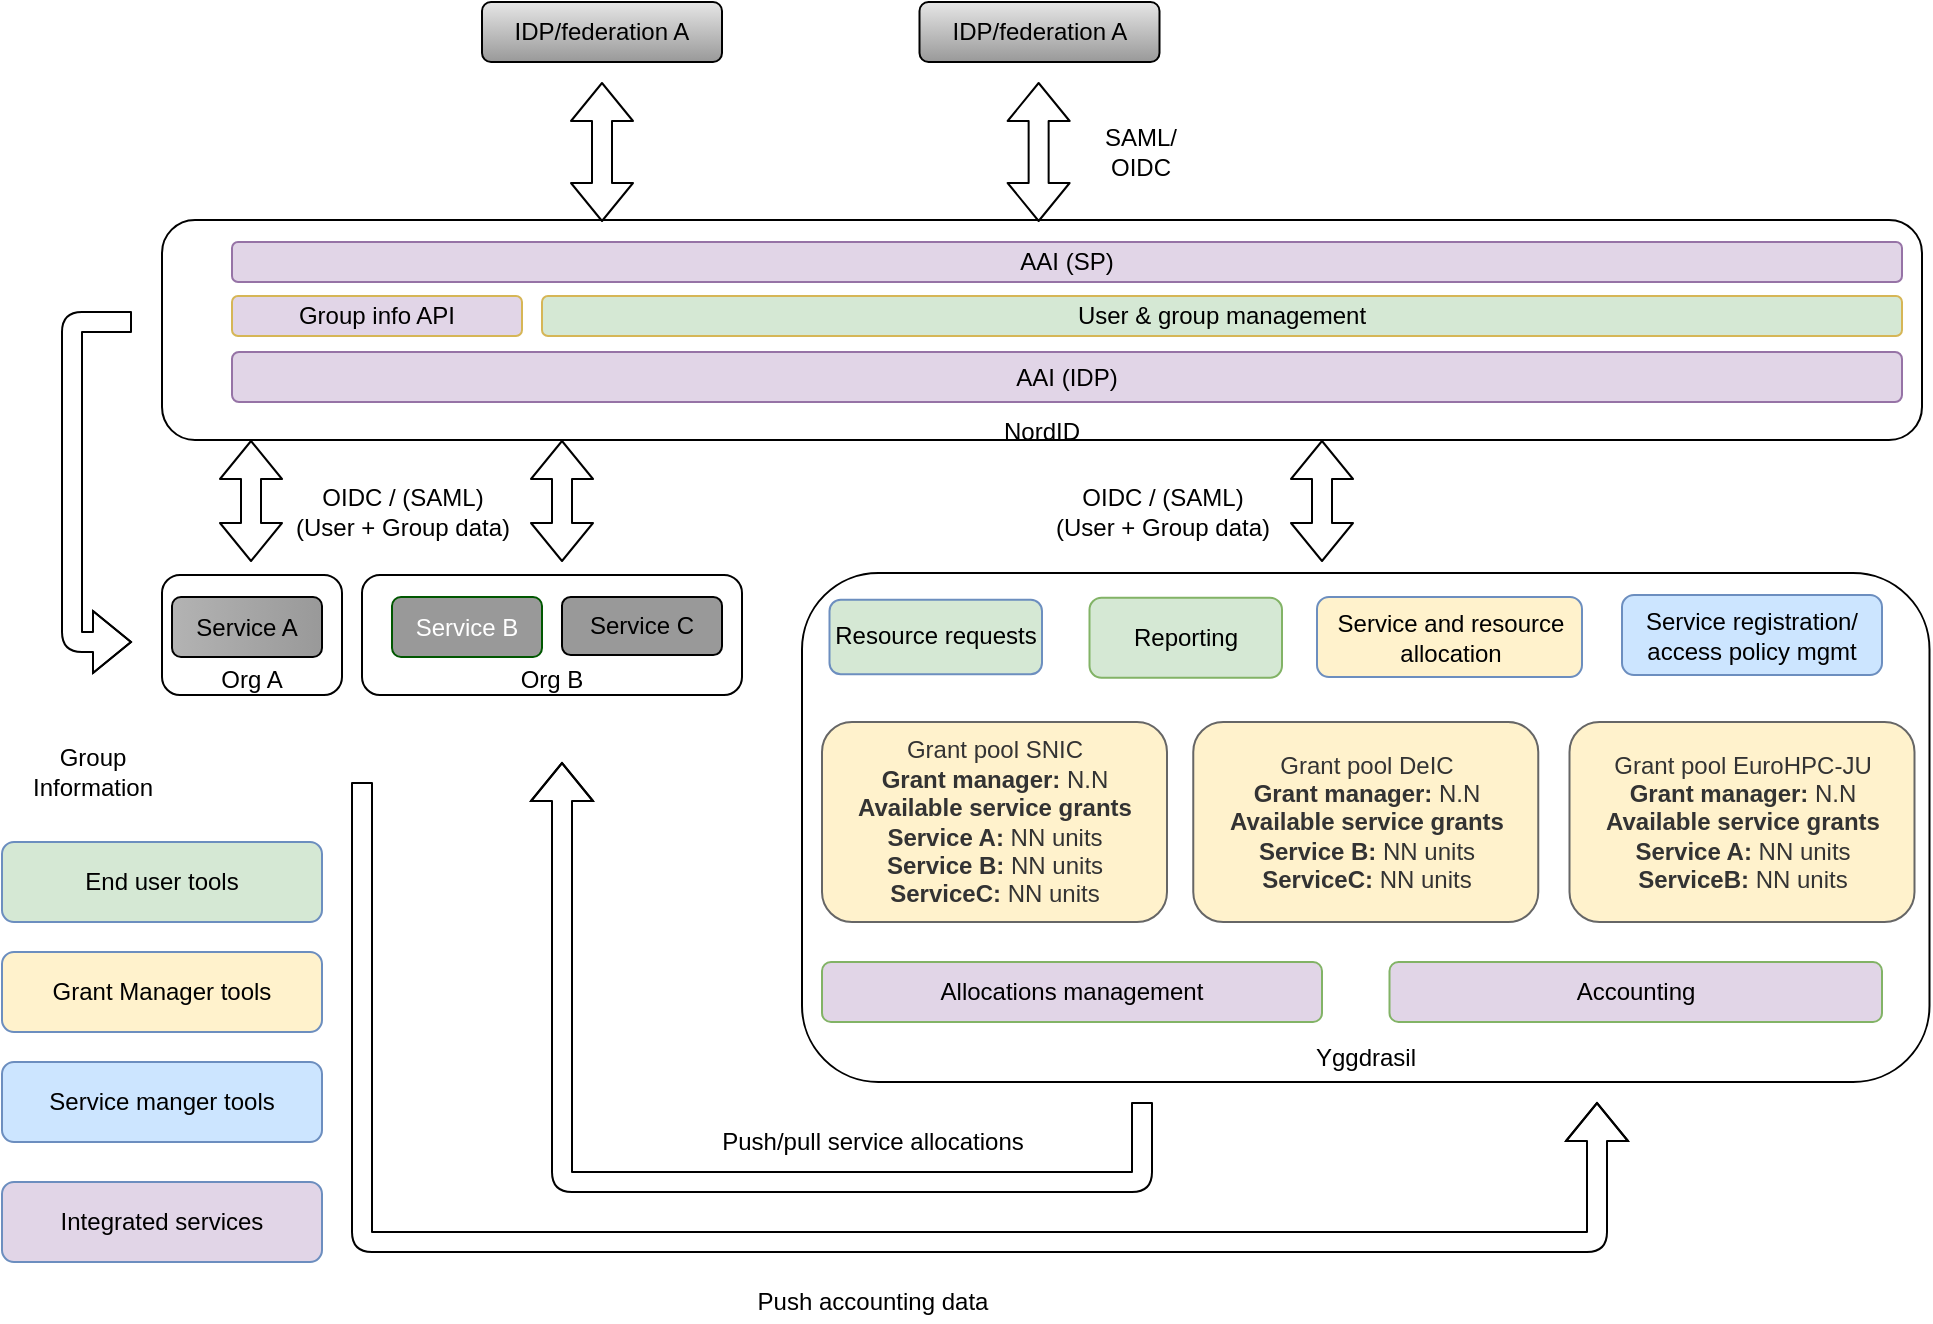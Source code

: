 <mxfile version="12.5.6" type="google"><diagram id="Oa96g0XPLMQR2prFlmdf" name="Page-1"><mxGraphModel dx="1067" dy="490" grid="1" gridSize="10" guides="1" tooltips="1" connect="1" arrows="1" fold="1" page="1" pageScale="1" pageWidth="850" pageHeight="1100" math="0" shadow="0"><root><mxCell id="0"/><mxCell id="1" parent="0"/><mxCell id="wxCRM1UKZonhGtlzGqlh-34" value="&lt;div&gt;&lt;br&gt;&lt;/div&gt;&lt;div&gt;&lt;br&gt;&lt;/div&gt;&lt;div&gt;&lt;br&gt;&lt;/div&gt;&lt;div&gt;&lt;br&gt;&lt;/div&gt;&lt;div&gt;&lt;br&gt;&lt;/div&gt;&lt;div&gt;&lt;br&gt;&lt;/div&gt;&lt;div&gt;&lt;br&gt;&lt;/div&gt;&lt;div&gt;&lt;br&gt;&lt;/div&gt;&lt;div&gt;&lt;br&gt;&lt;/div&gt;&lt;div&gt;&lt;br&gt;&lt;/div&gt;&lt;div&gt;&lt;br&gt;&lt;/div&gt;&lt;div&gt;&lt;br&gt;&lt;/div&gt;&lt;div&gt;&lt;br&gt;&lt;/div&gt;&lt;div&gt;&lt;br&gt;&lt;/div&gt;&lt;div&gt;&lt;br&gt;&lt;/div&gt;&lt;div&gt;&lt;br&gt;&lt;/div&gt;&lt;div&gt;Yggdrasil&lt;br&gt;&lt;/div&gt;" style="rounded=1;whiteSpace=wrap;html=1;" parent="1" vertex="1"><mxGeometry x="420" y="315.5" width="563.75" height="254.5" as="geometry"/></mxCell><mxCell id="s1aPzp62lzxRMiOec-zN-1" value="&lt;div&gt;&lt;br&gt;&lt;/div&gt;&lt;div&gt;&lt;br&gt;&lt;/div&gt;&lt;div&gt;&lt;br&gt;&lt;/div&gt;&lt;div&gt;&lt;br&gt;&lt;/div&gt;&lt;div&gt;&lt;br&gt;&lt;/div&gt;&lt;div&gt;&lt;br&gt;&lt;/div&gt;&lt;div&gt;&lt;br&gt;&lt;/div&gt;&lt;div&gt;NordID&lt;br&gt;&lt;/div&gt;" style="rounded=1;whiteSpace=wrap;html=1;" parent="1" vertex="1"><mxGeometry x="100" y="139" width="880" height="110" as="geometry"/></mxCell><mxCell id="s1aPzp62lzxRMiOec-zN-2" value="&lt;br&gt;&lt;div&gt;&lt;br&gt;&lt;/div&gt;&lt;div&gt;&lt;br&gt;&lt;/div&gt;&lt;div&gt;Org A&lt;br&gt;&lt;/div&gt;" style="rounded=1;whiteSpace=wrap;html=1;" parent="1" vertex="1"><mxGeometry x="100" y="316.5" width="90" height="60" as="geometry"/></mxCell><mxCell id="s1aPzp62lzxRMiOec-zN-18" value="&lt;div&gt;Service and resource&lt;/div&gt;&lt;div&gt;allocation&lt;br&gt;&lt;/div&gt;" style="rounded=1;whiteSpace=wrap;html=1;fillColor=#FFF2CC;strokeColor=#6c8ebf;" parent="1" vertex="1"><mxGeometry x="677.5" y="327.5" width="132.5" height="40" as="geometry"/></mxCell><mxCell id="s1aPzp62lzxRMiOec-zN-31" value="User &amp;amp; group management" style="rounded=1;whiteSpace=wrap;html=1;fillColor=#D5E8D4;strokeColor=#d6b656;" parent="1" vertex="1"><mxGeometry x="290" y="177" width="680" height="20" as="geometry"/></mxCell><mxCell id="s1aPzp62lzxRMiOec-zN-39" value="AAI (IDP)" style="rounded=1;whiteSpace=wrap;html=1;fillColor=#e1d5e7;strokeColor=#9673a6;arcSize=14;" parent="1" vertex="1"><mxGeometry x="135" y="205" width="835" height="25" as="geometry"/></mxCell><mxCell id="s1aPzp62lzxRMiOec-zN-40" value="Service A" style="rounded=1;whiteSpace=wrap;html=1;gradientColor=#999999;fillColor=#B3B3B3;gradientDirection=east;" parent="1" vertex="1"><mxGeometry x="105" y="327.5" width="75" height="30" as="geometry"/></mxCell><mxCell id="s1aPzp62lzxRMiOec-zN-46" value="&lt;br&gt;&lt;div&gt;&lt;br&gt;&lt;/div&gt;&lt;div&gt;&lt;br&gt;&lt;/div&gt;&lt;div&gt;Org B&lt;br&gt;&lt;/div&gt;" style="rounded=1;whiteSpace=wrap;html=1;" parent="1" vertex="1"><mxGeometry x="200" y="316.5" width="190" height="60" as="geometry"/></mxCell><mxCell id="s1aPzp62lzxRMiOec-zN-47" value="Service B" style="rounded=1;whiteSpace=wrap;html=1;fillColor=#999999;strokeColor=#005700;fontColor=#ffffff;" parent="1" vertex="1"><mxGeometry x="215" y="327.5" width="75" height="30" as="geometry"/></mxCell><mxCell id="s1aPzp62lzxRMiOec-zN-49" value="Service C" style="rounded=1;whiteSpace=wrap;html=1;fillColor=#999999;" parent="1" vertex="1"><mxGeometry x="300" y="327.5" width="80" height="29" as="geometry"/></mxCell><mxCell id="s1aPzp62lzxRMiOec-zN-69" value="AAI (SP)" style="rounded=1;whiteSpace=wrap;html=1;fillColor=#e1d5e7;strokeColor=#9673a6;" parent="1" vertex="1"><mxGeometry x="135" y="150" width="835" height="20" as="geometry"/></mxCell><mxCell id="s1aPzp62lzxRMiOec-zN-19" value="Reporting" style="rounded=1;whiteSpace=wrap;html=1;fillColor=#d5e8d4;strokeColor=#82b366;" parent="1" vertex="1"><mxGeometry x="563.75" y="327.88" width="96.25" height="40" as="geometry"/></mxCell><mxCell id="wxCRM1UKZonhGtlzGqlh-10" value="&lt;div&gt;Grant pool SNIC&lt;/div&gt;&lt;div&gt;&lt;b&gt;Grant manager:&lt;/b&gt; N.N&lt;br&gt;&lt;/div&gt;&lt;div&gt;&lt;b&gt;Available service grants&lt;/b&gt;&lt;/div&gt;&lt;div&gt;&lt;b&gt;Service A:&lt;/b&gt; NN units&lt;/div&gt;&lt;div&gt;&lt;b&gt;Service B: &lt;/b&gt;NN units&lt;/div&gt;&lt;div&gt;&lt;b&gt;ServiceC:&lt;/b&gt; NN units&lt;br&gt;&lt;/div&gt;" style="rounded=1;whiteSpace=wrap;html=1;fillColor=#FFF2CC;strokeColor=#666666;fontColor=#333333;" parent="1" vertex="1"><mxGeometry x="430" y="390" width="172.5" height="99.99" as="geometry"/></mxCell><mxCell id="wxCRM1UKZonhGtlzGqlh-38" value="Resource requests" style="rounded=1;whiteSpace=wrap;html=1;fillColor=#D5E8D4;strokeColor=#6c8ebf;rotation=0;" parent="1" vertex="1"><mxGeometry x="433.75" y="328.87" width="106.25" height="37.25" as="geometry"/></mxCell><mxCell id="wxCRM1UKZonhGtlzGqlh-46" value="" style="shape=flexArrow;endArrow=classic;html=1;" parent="1" edge="1"><mxGeometry width="50" height="50" relative="1" as="geometry"><mxPoint x="200" y="420" as="sourcePoint"/><mxPoint x="817.5" y="580" as="targetPoint"/><Array as="points"><mxPoint x="200" y="650"/><mxPoint x="817.5" y="650"/></Array></mxGeometry></mxCell><mxCell id="wxCRM1UKZonhGtlzGqlh-47" value="" style="shape=flexArrow;endArrow=classic;html=1;" parent="1" edge="1"><mxGeometry width="50" height="50" relative="1" as="geometry"><mxPoint x="590" y="580" as="sourcePoint"/><mxPoint x="300" y="410" as="targetPoint"/><Array as="points"><mxPoint x="590" y="620"/><mxPoint x="300" y="620"/></Array></mxGeometry></mxCell><mxCell id="wxCRM1UKZonhGtlzGqlh-51" value="IDP/federation A" style="rounded=1;whiteSpace=wrap;html=1;fillColor=#E6E6E6;gradientColor=#999999;" parent="1" vertex="1"><mxGeometry x="260" y="30" width="120" height="30" as="geometry"/></mxCell><mxCell id="wxCRM1UKZonhGtlzGqlh-52" value="IDP/federation A" style="rounded=1;whiteSpace=wrap;html=1;fillColor=#E6E6E6;gradientColor=#999999;" parent="1" vertex="1"><mxGeometry x="478.75" y="30" width="120" height="30" as="geometry"/></mxCell><mxCell id="wxCRM1UKZonhGtlzGqlh-53" value="" style="shape=flexArrow;endArrow=classic;startArrow=classic;html=1;" parent="1" edge="1"><mxGeometry width="50" height="50" relative="1" as="geometry"><mxPoint x="320" y="140" as="sourcePoint"/><mxPoint x="320" y="70" as="targetPoint"/></mxGeometry></mxCell><mxCell id="wxCRM1UKZonhGtlzGqlh-54" value="" style="shape=flexArrow;endArrow=classic;startArrow=classic;html=1;" parent="1" edge="1"><mxGeometry width="50" height="50" relative="1" as="geometry"><mxPoint x="538.32" y="140" as="sourcePoint"/><mxPoint x="538.32" y="70" as="targetPoint"/></mxGeometry></mxCell><mxCell id="wxCRM1UKZonhGtlzGqlh-55" value="&lt;div&gt;SAML/&lt;/div&gt;&lt;div&gt;OIDC&lt;br&gt;&lt;/div&gt;" style="text;html=1;align=center;verticalAlign=middle;resizable=0;points=[];autosize=1;" parent="1" vertex="1"><mxGeometry x="563.75" y="90" width="50" height="30" as="geometry"/></mxCell><mxCell id="wxCRM1UKZonhGtlzGqlh-58" value="Push accounting data" style="text;html=1;align=center;verticalAlign=middle;resizable=0;points=[];autosize=1;" parent="1" vertex="1"><mxGeometry x="390" y="670" width="130" height="20" as="geometry"/></mxCell><mxCell id="wxCRM1UKZonhGtlzGqlh-59" value="" style="shape=flexArrow;endArrow=classic;html=1;" parent="1" edge="1"><mxGeometry width="50" height="50" relative="1" as="geometry"><mxPoint x="85" y="190" as="sourcePoint"/><mxPoint x="85" y="350" as="targetPoint"/><Array as="points"><mxPoint x="55" y="190"/><mxPoint x="55" y="350"/></Array></mxGeometry></mxCell><mxCell id="wxCRM1UKZonhGtlzGqlh-60" value="&lt;div&gt;Group&lt;/div&gt;&lt;div&gt;Information&lt;br&gt;&lt;/div&gt;" style="text;html=1;align=center;verticalAlign=middle;resizable=0;points=[];autosize=1;" parent="1" vertex="1"><mxGeometry x="25" y="400" width="80" height="30" as="geometry"/></mxCell><mxCell id="wxCRM1UKZonhGtlzGqlh-61" value="Push/pull service allocations" style="text;html=1;align=center;verticalAlign=middle;resizable=0;points=[];autosize=1;" parent="1" vertex="1"><mxGeometry x="370" y="590" width="170" height="20" as="geometry"/></mxCell><mxCell id="N4c_lIwZIYhHgsjR-gur-3" value="Accounting" style="rounded=1;whiteSpace=wrap;html=1;fillColor=#E1D5E7;strokeColor=#82b366;" parent="1" vertex="1"><mxGeometry x="713.75" y="510" width="246.25" height="30.01" as="geometry"/></mxCell><mxCell id="N4c_lIwZIYhHgsjR-gur-4" value="Allocations management" style="rounded=1;whiteSpace=wrap;html=1;fillColor=#E1D5E7;strokeColor=#82b366;" parent="1" vertex="1"><mxGeometry x="430" y="510" width="250" height="30.01" as="geometry"/></mxCell><mxCell id="N4c_lIwZIYhHgsjR-gur-8" value="&lt;div&gt;Grant pool DeIC&lt;/div&gt;&lt;div&gt;&lt;b&gt;Grant manager:&lt;/b&gt; N.N&lt;br&gt;&lt;/div&gt;&lt;div&gt;&lt;b&gt;Available service grants&lt;/b&gt;&lt;/div&gt;&lt;div&gt;&lt;b&gt;Service B: &lt;/b&gt;NN units&lt;/div&gt;&lt;div&gt;&lt;b&gt;ServiceC:&lt;/b&gt; NN units&lt;br&gt;&lt;/div&gt;" style="rounded=1;whiteSpace=wrap;html=1;fillColor=#FFF2CC;strokeColor=#666666;fontColor=#333333;" parent="1" vertex="1"><mxGeometry x="615.63" y="390" width="172.5" height="99.99" as="geometry"/></mxCell><mxCell id="N4c_lIwZIYhHgsjR-gur-9" value="&lt;div&gt;Grant pool EuroHPC-JU&lt;/div&gt;&lt;div&gt;&lt;b&gt;Grant manager:&lt;/b&gt; N.N&lt;br&gt;&lt;/div&gt;&lt;div&gt;&lt;b&gt;Available service grants&lt;/b&gt;&lt;/div&gt;&lt;div&gt;&lt;b&gt;Service A: &lt;/b&gt;NN units&lt;/div&gt;&lt;div&gt;&lt;b&gt;ServiceB:&lt;/b&gt; NN units&lt;br&gt;&lt;/div&gt;" style="rounded=1;whiteSpace=wrap;html=1;fillColor=#FFF2CC;strokeColor=#666666;fontColor=#333333;" parent="1" vertex="1"><mxGeometry x="803.75" y="390" width="172.5" height="99.99" as="geometry"/></mxCell><mxCell id="N4c_lIwZIYhHgsjR-gur-10" value="Grant Manager tools" style="rounded=1;whiteSpace=wrap;html=1;fillColor=#FFF2CC;strokeColor=#6c8ebf;" parent="1" vertex="1"><mxGeometry x="20" y="505.01" width="160" height="40" as="geometry"/></mxCell><mxCell id="N4c_lIwZIYhHgsjR-gur-11" value="End user tools" style="rounded=1;whiteSpace=wrap;html=1;fillColor=#D5E8D4;strokeColor=#6c8ebf;" parent="1" vertex="1"><mxGeometry x="20" y="450" width="160" height="40" as="geometry"/></mxCell><mxCell id="N4c_lIwZIYhHgsjR-gur-12" value="Integrated services" style="rounded=1;whiteSpace=wrap;html=1;fillColor=#E1D5E7;strokeColor=#6c8ebf;" parent="1" vertex="1"><mxGeometry x="20" y="620" width="160" height="40" as="geometry"/></mxCell><mxCell id="N4c_lIwZIYhHgsjR-gur-15" value="" style="shape=flexArrow;endArrow=classic;startArrow=classic;html=1;" parent="1" edge="1"><mxGeometry width="50" height="50" relative="1" as="geometry"><mxPoint x="680" y="310" as="sourcePoint"/><mxPoint x="680.0" y="249" as="targetPoint"/></mxGeometry></mxCell><mxCell id="N4c_lIwZIYhHgsjR-gur-16" value="" style="shape=flexArrow;endArrow=classic;startArrow=classic;html=1;" parent="1" edge="1"><mxGeometry width="50" height="50" relative="1" as="geometry"><mxPoint x="300" y="310" as="sourcePoint"/><mxPoint x="300" y="249" as="targetPoint"/></mxGeometry></mxCell><mxCell id="N4c_lIwZIYhHgsjR-gur-17" value="" style="shape=flexArrow;endArrow=classic;startArrow=classic;html=1;" parent="1" edge="1"><mxGeometry width="50" height="50" relative="1" as="geometry"><mxPoint x="144.5" y="310" as="sourcePoint"/><mxPoint x="144.5" y="249" as="targetPoint"/></mxGeometry></mxCell><mxCell id="N4c_lIwZIYhHgsjR-gur-18" value="&lt;div&gt;OIDC / (SAML)&lt;/div&gt;&lt;div&gt;(User + Group data)&lt;br&gt;&lt;/div&gt;" style="text;html=1;align=center;verticalAlign=middle;resizable=0;points=[];autosize=1;" parent="1" vertex="1"><mxGeometry x="160" y="270" width="120" height="30" as="geometry"/></mxCell><mxCell id="N4c_lIwZIYhHgsjR-gur-19" value="&lt;div&gt;OIDC / (SAML)&lt;/div&gt;&lt;div&gt;(User + Group data)&lt;br&gt;&lt;/div&gt;" style="text;html=1;align=center;verticalAlign=middle;resizable=0;points=[];autosize=1;" parent="1" vertex="1"><mxGeometry x="540" y="270" width="120" height="30" as="geometry"/></mxCell><mxCell id="N4c_lIwZIYhHgsjR-gur-20" value="Group info API" style="rounded=1;whiteSpace=wrap;html=1;fillColor=#E1D5E7;strokeColor=#d6b656;" parent="1" vertex="1"><mxGeometry x="135" y="177" width="145" height="20" as="geometry"/></mxCell><mxCell id="N4c_lIwZIYhHgsjR-gur-21" value="&lt;div&gt;Service registration/&lt;/div&gt;&lt;div&gt;access policy mgmt&lt;br&gt;&lt;/div&gt;" style="rounded=1;whiteSpace=wrap;html=1;fillColor=#CCE5FF;strokeColor=#6c8ebf;" parent="1" vertex="1"><mxGeometry x="830" y="326.5" width="130" height="40" as="geometry"/></mxCell><mxCell id="N4c_lIwZIYhHgsjR-gur-22" value="Service manger tools" style="rounded=1;whiteSpace=wrap;html=1;fillColor=#CCE5FF;strokeColor=#6c8ebf;" parent="1" vertex="1"><mxGeometry x="20" y="560" width="160" height="40" as="geometry"/></mxCell></root></mxGraphModel></diagram></mxfile>